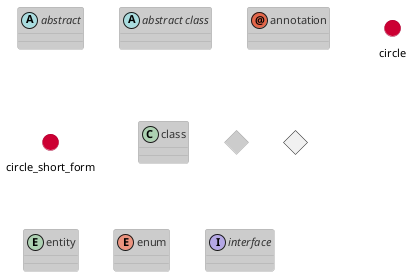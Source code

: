 ' Do not edit
' Theme Gallery
' autogenerated by script
'
@startuml
!theme reddress-lightred
abstract        abstract
abstract class  "abstract class"
annotation      annotation
circle          circle
()              circle_short_form
class           class
diamond         diamond
<>              diamond_short_form
entity          entity
enum            enum
interface       interface
@enduml
